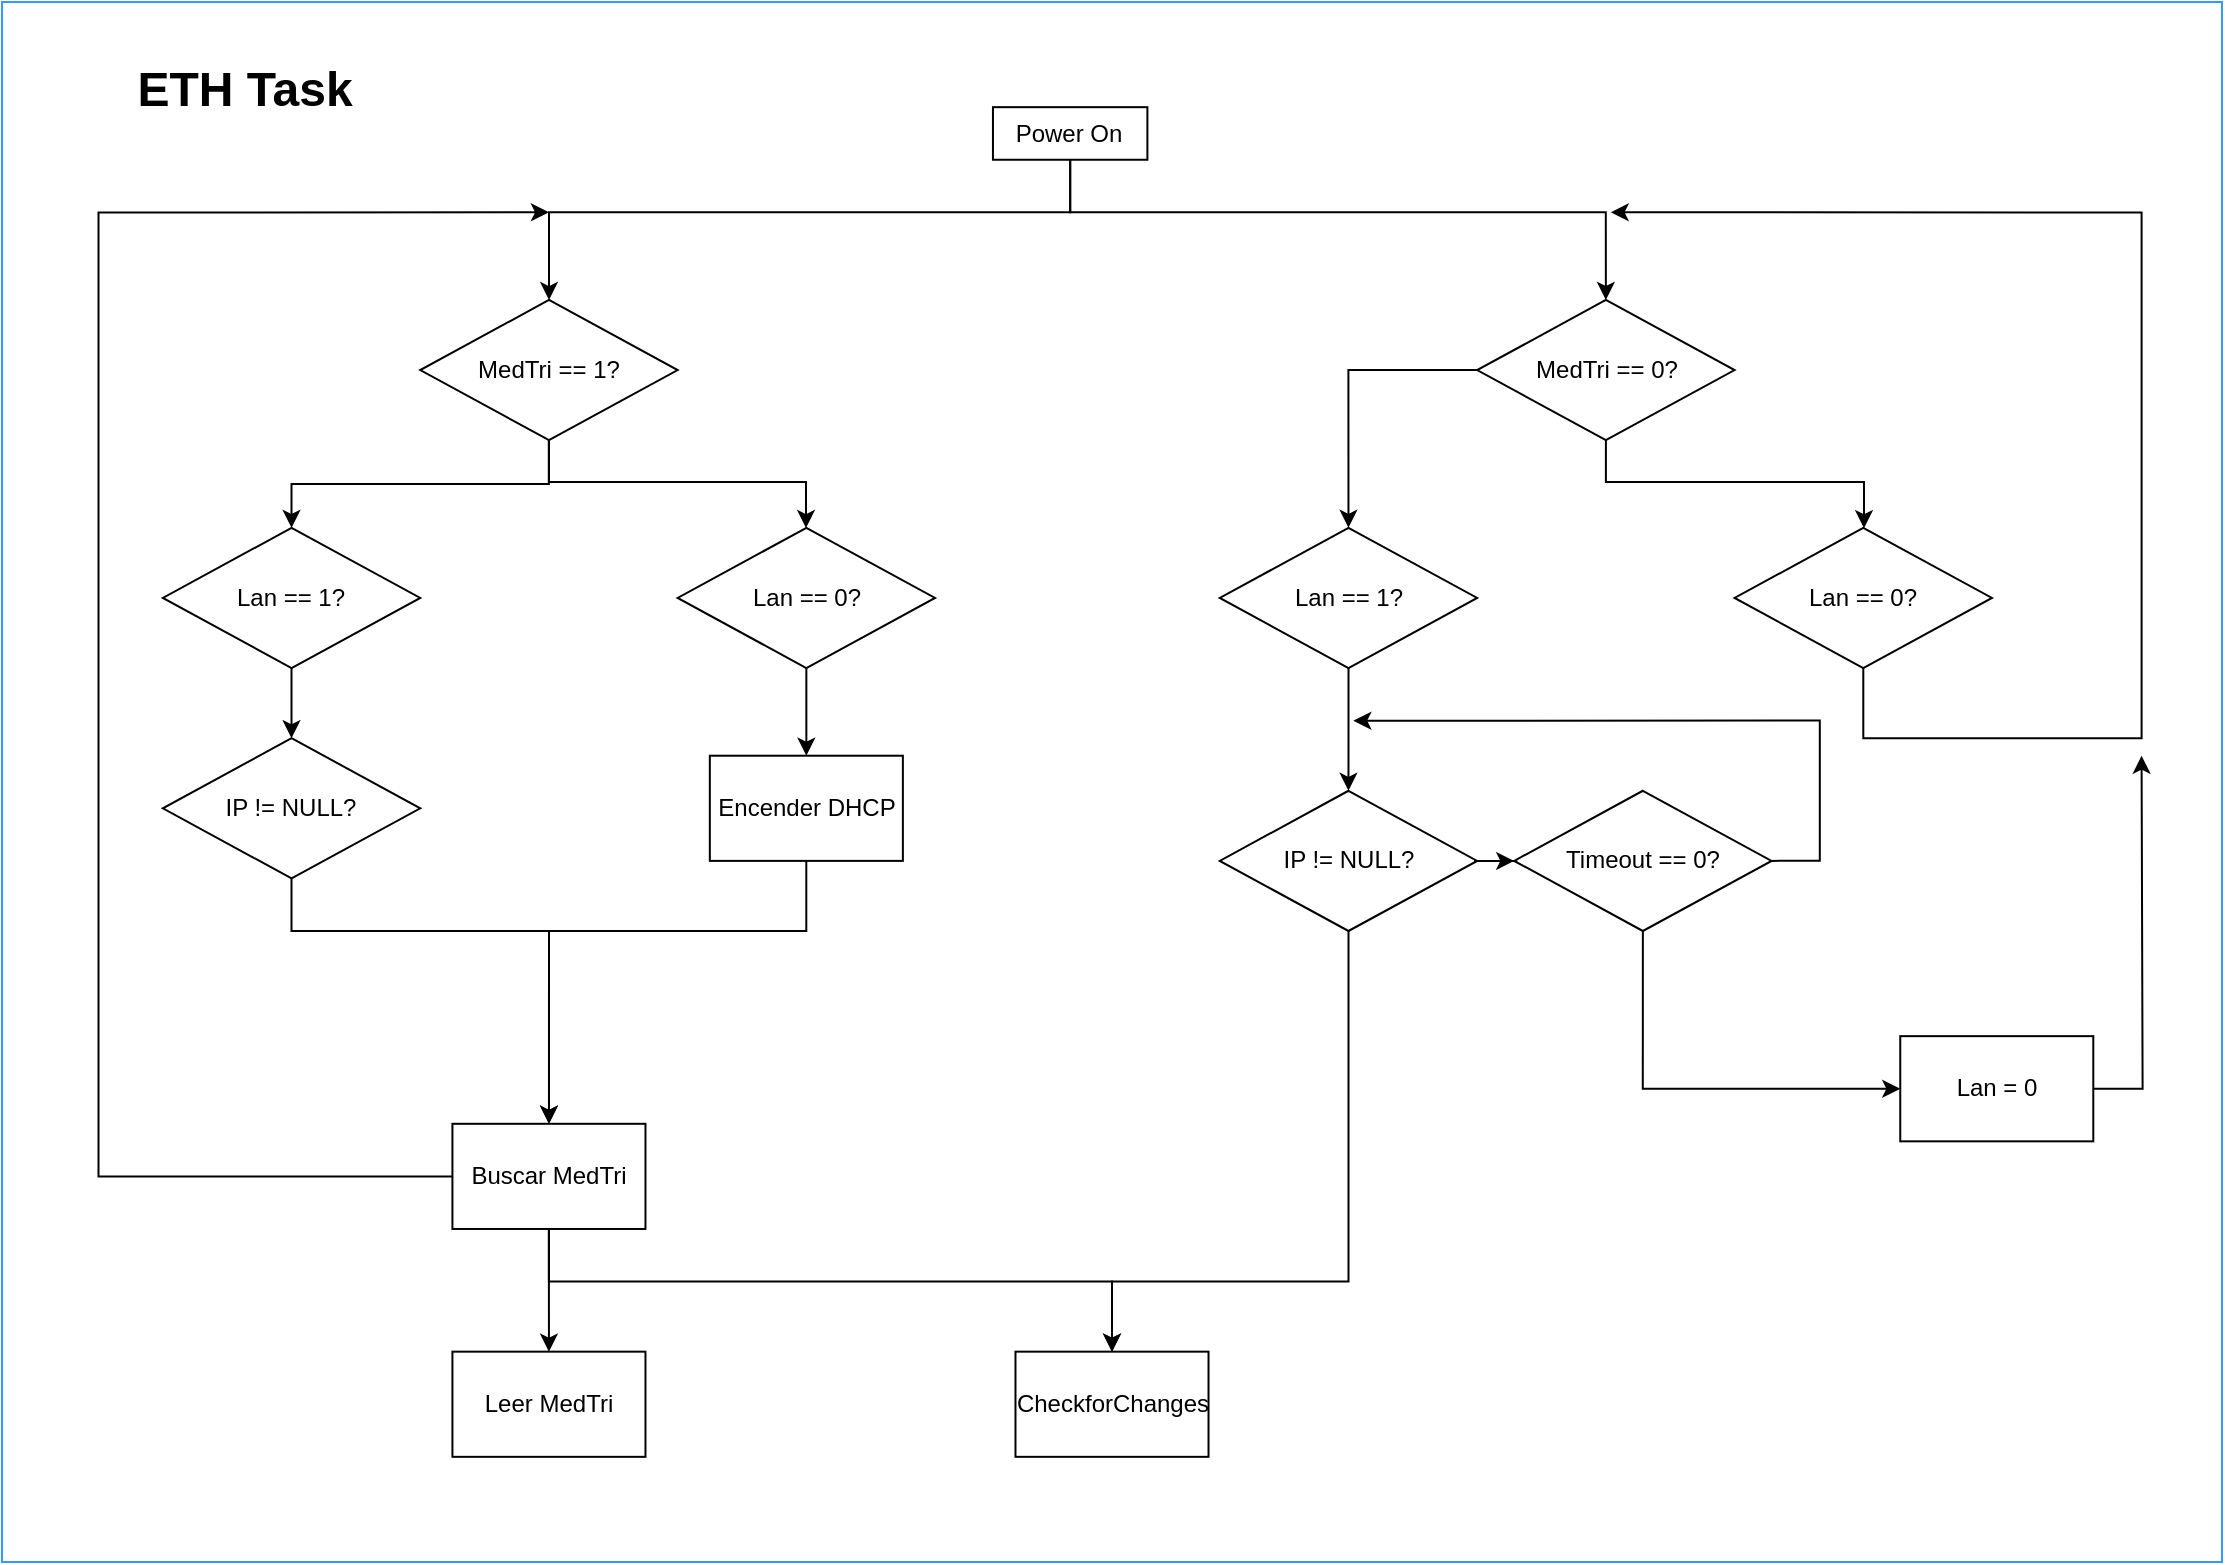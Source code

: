 <mxfile>
    <diagram id="h9VJr8Tezk92LVFTtvmj" name="Page-1">
        <mxGraphModel dx="2985" dy="1118" grid="1" gridSize="10" guides="1" tooltips="1" connect="1" arrows="1" fold="1" page="1" pageScale="1" pageWidth="1169" pageHeight="827" math="0" shadow="0">
            <root>
                <mxCell id="0"/>
                <mxCell id="1" parent="0"/>
                <mxCell id="60" value="" style="group" parent="1" vertex="1" connectable="0">
                    <mxGeometry x="30" y="20" width="1110" height="780" as="geometry"/>
                </mxCell>
                <mxCell id="58" value="" style="whiteSpace=wrap;html=1;fillColor=none;strokeColor=#3399FF;imageAspect=0;" parent="60" vertex="1">
                    <mxGeometry width="1110.0" height="780.0" as="geometry"/>
                </mxCell>
                <mxCell id="5" value="Power On" style="rounded=0;whiteSpace=wrap;html=1;" parent="60" vertex="1">
                    <mxGeometry x="495.478" y="52.584" width="77.217" height="26.292" as="geometry"/>
                </mxCell>
                <mxCell id="6" value="MedTri == 1?" style="rhombus;whiteSpace=wrap;html=1;" parent="60" vertex="1">
                    <mxGeometry x="209.13" y="148.989" width="128.696" height="70.112" as="geometry"/>
                </mxCell>
                <mxCell id="8" style="edgeStyle=orthogonalEdgeStyle;rounded=0;orthogonalLoop=1;jettySize=auto;html=1;" parent="60" source="5" target="6" edge="1">
                    <mxGeometry relative="1" as="geometry">
                        <Array as="points">
                            <mxPoint x="534.087" y="105.169"/>
                            <mxPoint x="273.478" y="105.169"/>
                        </Array>
                    </mxGeometry>
                </mxCell>
                <mxCell id="7" value="MedTri == 0?" style="rhombus;whiteSpace=wrap;html=1;" parent="60" vertex="1">
                    <mxGeometry x="737.587" y="148.989" width="128.696" height="70.112" as="geometry"/>
                </mxCell>
                <mxCell id="9" style="edgeStyle=orthogonalEdgeStyle;rounded=0;orthogonalLoop=1;jettySize=auto;html=1;entryX=0.5;entryY=0;entryDx=0;entryDy=0;" parent="60" source="5" target="7" edge="1">
                    <mxGeometry relative="1" as="geometry">
                        <Array as="points">
                            <mxPoint x="534.087" y="105.169"/>
                            <mxPoint x="801.935" y="105.169"/>
                        </Array>
                    </mxGeometry>
                </mxCell>
                <mxCell id="10" value="Lan == 0?" style="rhombus;whiteSpace=wrap;html=1;" parent="60" vertex="1">
                    <mxGeometry x="337.826" y="262.921" width="128.696" height="70.112" as="geometry"/>
                </mxCell>
                <mxCell id="16" style="edgeStyle=orthogonalEdgeStyle;rounded=0;orthogonalLoop=1;jettySize=auto;html=1;" parent="60" source="6" target="10" edge="1">
                    <mxGeometry relative="1" as="geometry">
                        <Array as="points">
                            <mxPoint x="273" y="240"/>
                            <mxPoint x="402" y="240"/>
                        </Array>
                    </mxGeometry>
                </mxCell>
                <mxCell id="11" value="Lan == 1?" style="rhombus;whiteSpace=wrap;html=1;" parent="60" vertex="1">
                    <mxGeometry x="80.435" y="262.921" width="128.696" height="70.112" as="geometry"/>
                </mxCell>
                <mxCell id="25" style="edgeStyle=orthogonalEdgeStyle;rounded=0;orthogonalLoop=1;jettySize=auto;html=1;" parent="60" source="6" target="11" edge="1">
                    <mxGeometry relative="1" as="geometry"/>
                </mxCell>
                <mxCell id="35" style="edgeStyle=orthogonalEdgeStyle;rounded=0;orthogonalLoop=1;jettySize=auto;html=1;" parent="60" source="13" edge="1">
                    <mxGeometry relative="1" as="geometry">
                        <mxPoint x="804.348" y="105.169" as="targetPoint"/>
                        <Array as="points">
                            <mxPoint x="930.63" y="368.09"/>
                            <mxPoint x="1069.783" y="368.09"/>
                            <mxPoint x="1069.783" y="105.169"/>
                        </Array>
                    </mxGeometry>
                </mxCell>
                <mxCell id="13" value="Lan == 0?" style="rhombus;whiteSpace=wrap;html=1;" parent="60" vertex="1">
                    <mxGeometry x="866.283" y="262.921" width="128.696" height="70.112" as="geometry"/>
                </mxCell>
                <mxCell id="19" style="edgeStyle=orthogonalEdgeStyle;rounded=0;orthogonalLoop=1;jettySize=auto;html=1;" parent="60" source="7" target="13" edge="1">
                    <mxGeometry relative="1" as="geometry">
                        <Array as="points">
                            <mxPoint x="802" y="240"/>
                            <mxPoint x="931" y="240"/>
                        </Array>
                    </mxGeometry>
                </mxCell>
                <mxCell id="14" value="Lan == 1?" style="rhombus;whiteSpace=wrap;html=1;" parent="60" vertex="1">
                    <mxGeometry x="608.891" y="262.921" width="128.696" height="70.112" as="geometry"/>
                </mxCell>
                <mxCell id="18" style="edgeStyle=orthogonalEdgeStyle;rounded=0;orthogonalLoop=1;jettySize=auto;html=1;entryX=0.5;entryY=0;entryDx=0;entryDy=0;" parent="60" source="7" target="14" edge="1">
                    <mxGeometry relative="1" as="geometry"/>
                </mxCell>
                <mxCell id="52" style="edgeStyle=orthogonalEdgeStyle;rounded=0;orthogonalLoop=1;jettySize=auto;html=1;" parent="60" source="20" edge="1">
                    <mxGeometry relative="1" as="geometry">
                        <mxPoint x="273.478" y="105.169" as="targetPoint"/>
                        <Array as="points">
                            <mxPoint x="48.261" y="587.191"/>
                            <mxPoint x="48.261" y="105.169"/>
                        </Array>
                    </mxGeometry>
                </mxCell>
                <mxCell id="20" value="Buscar MedTri" style="rounded=0;whiteSpace=wrap;html=1;" parent="60" vertex="1">
                    <mxGeometry x="225.217" y="560.899" width="96.522" height="52.584" as="geometry"/>
                </mxCell>
                <mxCell id="26" style="edgeStyle=orthogonalEdgeStyle;rounded=0;orthogonalLoop=1;jettySize=auto;html=1;" parent="60" source="21" target="20" edge="1">
                    <mxGeometry relative="1" as="geometry">
                        <Array as="points">
                            <mxPoint x="144.783" y="464.494"/>
                            <mxPoint x="273.478" y="464.494"/>
                        </Array>
                    </mxGeometry>
                </mxCell>
                <mxCell id="21" value="IP != NULL?" style="rhombus;whiteSpace=wrap;html=1;" parent="60" vertex="1">
                    <mxGeometry x="80.435" y="368.09" width="128.696" height="70.112" as="geometry"/>
                </mxCell>
                <mxCell id="22" value="" style="edgeStyle=orthogonalEdgeStyle;rounded=0;orthogonalLoop=1;jettySize=auto;html=1;" parent="60" source="11" target="21" edge="1">
                    <mxGeometry relative="1" as="geometry"/>
                </mxCell>
                <mxCell id="31" style="edgeStyle=orthogonalEdgeStyle;rounded=0;orthogonalLoop=1;jettySize=auto;html=1;entryX=0.5;entryY=0;entryDx=0;entryDy=0;" parent="60" source="29" target="20" edge="1">
                    <mxGeometry relative="1" as="geometry">
                        <Array as="points">
                            <mxPoint x="402.174" y="464.494"/>
                            <mxPoint x="273.478" y="464.494"/>
                        </Array>
                    </mxGeometry>
                </mxCell>
                <mxCell id="29" value="Encender DHCP" style="rounded=0;whiteSpace=wrap;html=1;" parent="60" vertex="1">
                    <mxGeometry x="353.913" y="376.854" width="96.522" height="52.584" as="geometry"/>
                </mxCell>
                <mxCell id="30" style="edgeStyle=orthogonalEdgeStyle;rounded=0;orthogonalLoop=1;jettySize=auto;html=1;" parent="60" source="10" target="29" edge="1">
                    <mxGeometry relative="1" as="geometry"/>
                </mxCell>
                <mxCell id="36" value="IP != NULL?" style="rhombus;whiteSpace=wrap;html=1;" parent="60" vertex="1">
                    <mxGeometry x="608.891" y="394.382" width="128.696" height="70.112" as="geometry"/>
                </mxCell>
                <mxCell id="37" style="edgeStyle=orthogonalEdgeStyle;rounded=0;orthogonalLoop=1;jettySize=auto;html=1;entryX=0.5;entryY=0;entryDx=0;entryDy=0;" parent="60" source="14" target="36" edge="1">
                    <mxGeometry relative="1" as="geometry"/>
                </mxCell>
                <mxCell id="45" style="edgeStyle=orthogonalEdgeStyle;rounded=0;orthogonalLoop=1;jettySize=auto;html=1;exitX=1;exitY=0.5;exitDx=0;exitDy=0;" parent="60" source="38" edge="1">
                    <mxGeometry relative="1" as="geometry">
                        <mxPoint x="675.652" y="359.326" as="targetPoint"/>
                        <Array as="points">
                            <mxPoint x="908.913" y="429.438"/>
                            <mxPoint x="908.913" y="359.326"/>
                        </Array>
                    </mxGeometry>
                </mxCell>
                <mxCell id="38" value="Timeout == 0?" style="rhombus;whiteSpace=wrap;html=1;" parent="60" vertex="1">
                    <mxGeometry x="756.087" y="394.382" width="128.696" height="70.112" as="geometry"/>
                </mxCell>
                <mxCell id="39" value="" style="edgeStyle=orthogonalEdgeStyle;rounded=0;orthogonalLoop=1;jettySize=auto;html=1;" parent="60" source="36" target="38" edge="1">
                    <mxGeometry relative="1" as="geometry"/>
                </mxCell>
                <mxCell id="42" style="edgeStyle=orthogonalEdgeStyle;rounded=0;orthogonalLoop=1;jettySize=auto;html=1;" parent="60" source="40" edge="1">
                    <mxGeometry relative="1" as="geometry">
                        <mxPoint x="1069.783" y="376.854" as="targetPoint"/>
                    </mxGeometry>
                </mxCell>
                <mxCell id="40" value="Lan = 0" style="rounded=0;whiteSpace=wrap;html=1;" parent="60" vertex="1">
                    <mxGeometry x="949.13" y="517.079" width="96.522" height="52.584" as="geometry"/>
                </mxCell>
                <mxCell id="44" style="edgeStyle=orthogonalEdgeStyle;rounded=0;orthogonalLoop=1;jettySize=auto;html=1;entryX=0;entryY=0.5;entryDx=0;entryDy=0;exitX=0.5;exitY=1;exitDx=0;exitDy=0;" parent="60" source="38" target="40" edge="1">
                    <mxGeometry relative="1" as="geometry">
                        <Array as="points">
                            <mxPoint x="820.435" y="543.371"/>
                        </Array>
                    </mxGeometry>
                </mxCell>
                <mxCell id="53" value="Leer MedTri" style="rounded=0;whiteSpace=wrap;html=1;" parent="60" vertex="1">
                    <mxGeometry x="225.217" y="674.831" width="96.522" height="52.584" as="geometry"/>
                </mxCell>
                <mxCell id="47" value="" style="edgeStyle=orthogonalEdgeStyle;rounded=0;orthogonalLoop=1;jettySize=auto;html=1;entryX=0.5;entryY=0;entryDx=0;entryDy=0;" parent="60" source="20" target="53" edge="1">
                    <mxGeometry relative="1" as="geometry">
                        <mxPoint x="273.478" y="718.652" as="targetPoint"/>
                    </mxGeometry>
                </mxCell>
                <mxCell id="55" value="CheckforChanges" style="rounded=0;whiteSpace=wrap;html=1;" parent="60" vertex="1">
                    <mxGeometry x="506.739" y="674.831" width="96.522" height="52.584" as="geometry"/>
                </mxCell>
                <mxCell id="57" style="edgeStyle=orthogonalEdgeStyle;rounded=0;orthogonalLoop=1;jettySize=auto;html=1;entryX=0.5;entryY=0;entryDx=0;entryDy=0;" parent="60" source="20" target="55" edge="1">
                    <mxGeometry relative="1" as="geometry">
                        <Array as="points">
                            <mxPoint x="273.478" y="639.775"/>
                            <mxPoint x="555.0" y="639.775"/>
                        </Array>
                    </mxGeometry>
                </mxCell>
                <mxCell id="56" style="edgeStyle=orthogonalEdgeStyle;rounded=0;orthogonalLoop=1;jettySize=auto;html=1;entryX=0.5;entryY=0;entryDx=0;entryDy=0;" parent="60" source="36" target="55" edge="1">
                    <mxGeometry relative="1" as="geometry">
                        <Array as="points">
                            <mxPoint x="673.239" y="639.775"/>
                            <mxPoint x="555.0" y="639.775"/>
                        </Array>
                    </mxGeometry>
                </mxCell>
                <mxCell id="59" value="ETH Task" style="text;strokeColor=none;fillColor=none;html=1;fontSize=24;fontStyle=1;verticalAlign=middle;align=center;" parent="60" vertex="1">
                    <mxGeometry x="56.304" y="17.528" width="128.696" height="52.584" as="geometry"/>
                </mxCell>
            </root>
        </mxGraphModel>
    </diagram>
</mxfile>